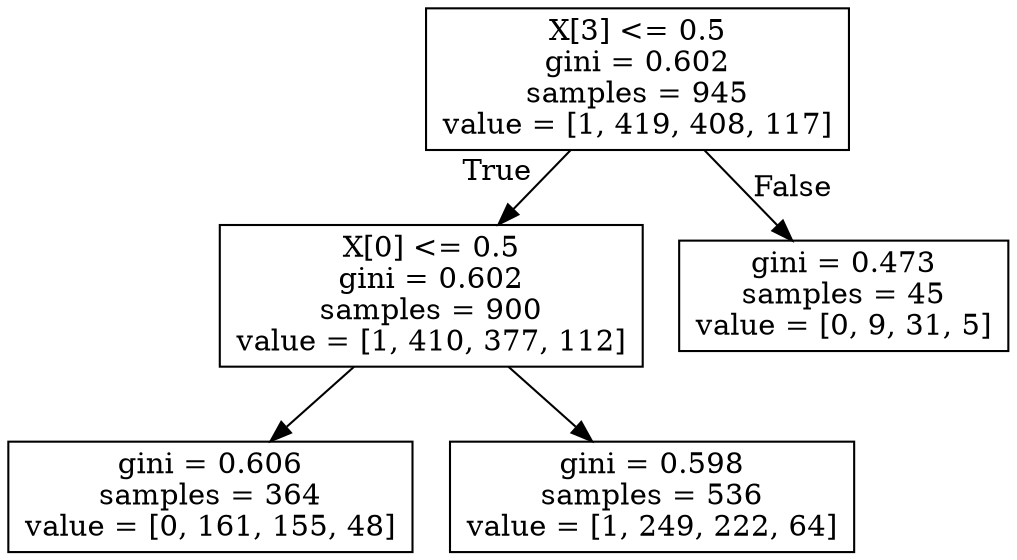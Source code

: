 digraph Tree {
node [shape=box] ;
0 [label="X[3] <= 0.5\ngini = 0.602\nsamples = 945\nvalue = [1, 419, 408, 117]"] ;
1 [label="X[0] <= 0.5\ngini = 0.602\nsamples = 900\nvalue = [1, 410, 377, 112]"] ;
0 -> 1 [labeldistance=2.5, labelangle=45, headlabel="True"] ;
2 [label="gini = 0.606\nsamples = 364\nvalue = [0, 161, 155, 48]"] ;
1 -> 2 ;
3 [label="gini = 0.598\nsamples = 536\nvalue = [1, 249, 222, 64]"] ;
1 -> 3 ;
4 [label="gini = 0.473\nsamples = 45\nvalue = [0, 9, 31, 5]"] ;
0 -> 4 [labeldistance=2.5, labelangle=-45, headlabel="False"] ;
}